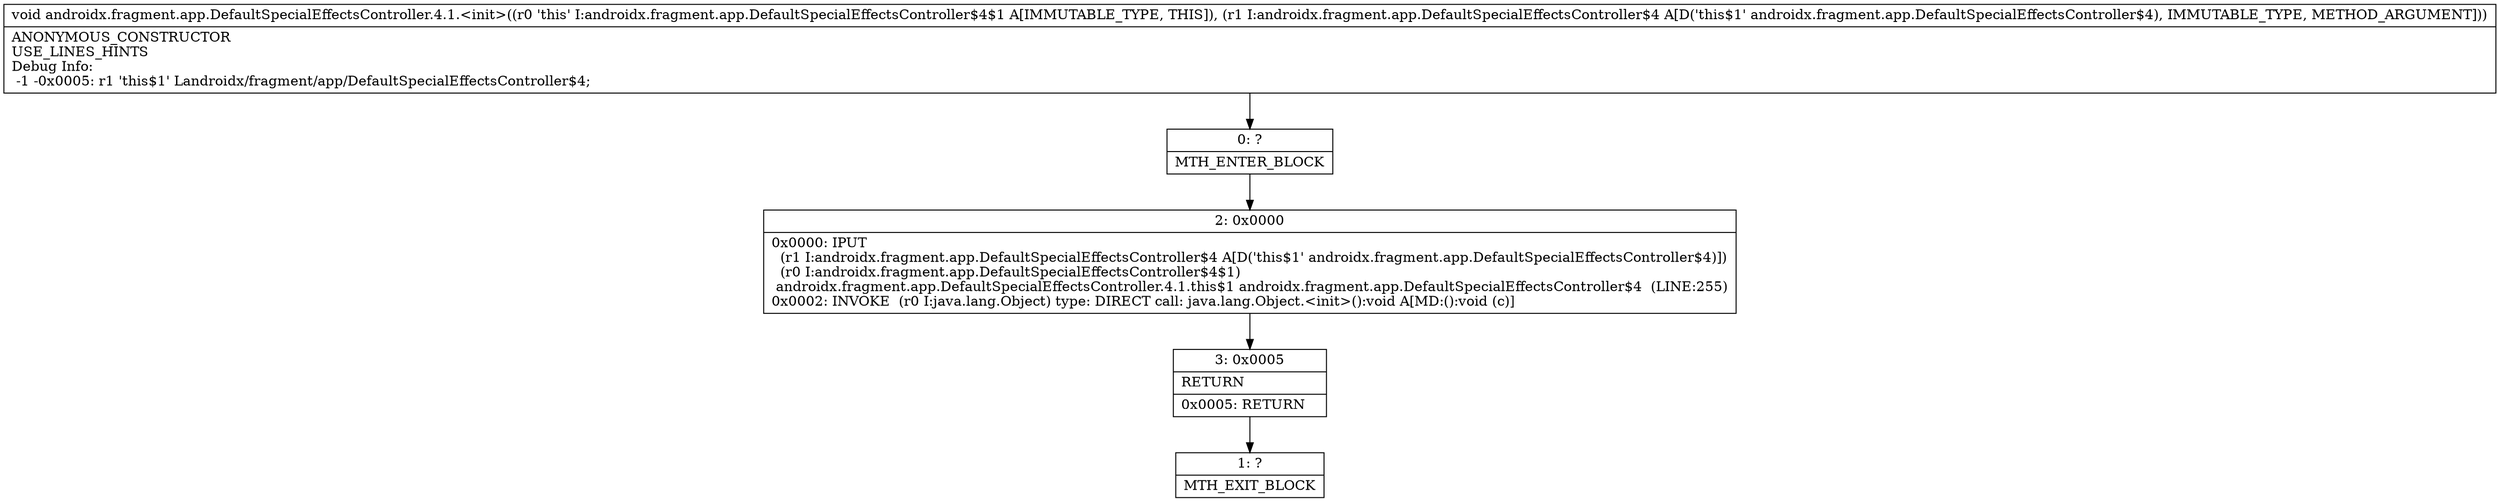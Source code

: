 digraph "CFG forandroidx.fragment.app.DefaultSpecialEffectsController.4.1.\<init\>(Landroidx\/fragment\/app\/DefaultSpecialEffectsController$4;)V" {
Node_0 [shape=record,label="{0\:\ ?|MTH_ENTER_BLOCK\l}"];
Node_2 [shape=record,label="{2\:\ 0x0000|0x0000: IPUT  \l  (r1 I:androidx.fragment.app.DefaultSpecialEffectsController$4 A[D('this$1' androidx.fragment.app.DefaultSpecialEffectsController$4)])\l  (r0 I:androidx.fragment.app.DefaultSpecialEffectsController$4$1)\l androidx.fragment.app.DefaultSpecialEffectsController.4.1.this$1 androidx.fragment.app.DefaultSpecialEffectsController$4  (LINE:255)\l0x0002: INVOKE  (r0 I:java.lang.Object) type: DIRECT call: java.lang.Object.\<init\>():void A[MD:():void (c)]\l}"];
Node_3 [shape=record,label="{3\:\ 0x0005|RETURN\l|0x0005: RETURN   \l}"];
Node_1 [shape=record,label="{1\:\ ?|MTH_EXIT_BLOCK\l}"];
MethodNode[shape=record,label="{void androidx.fragment.app.DefaultSpecialEffectsController.4.1.\<init\>((r0 'this' I:androidx.fragment.app.DefaultSpecialEffectsController$4$1 A[IMMUTABLE_TYPE, THIS]), (r1 I:androidx.fragment.app.DefaultSpecialEffectsController$4 A[D('this$1' androidx.fragment.app.DefaultSpecialEffectsController$4), IMMUTABLE_TYPE, METHOD_ARGUMENT]))  | ANONYMOUS_CONSTRUCTOR\lUSE_LINES_HINTS\lDebug Info:\l  \-1 \-0x0005: r1 'this$1' Landroidx\/fragment\/app\/DefaultSpecialEffectsController$4;\l}"];
MethodNode -> Node_0;Node_0 -> Node_2;
Node_2 -> Node_3;
Node_3 -> Node_1;
}

